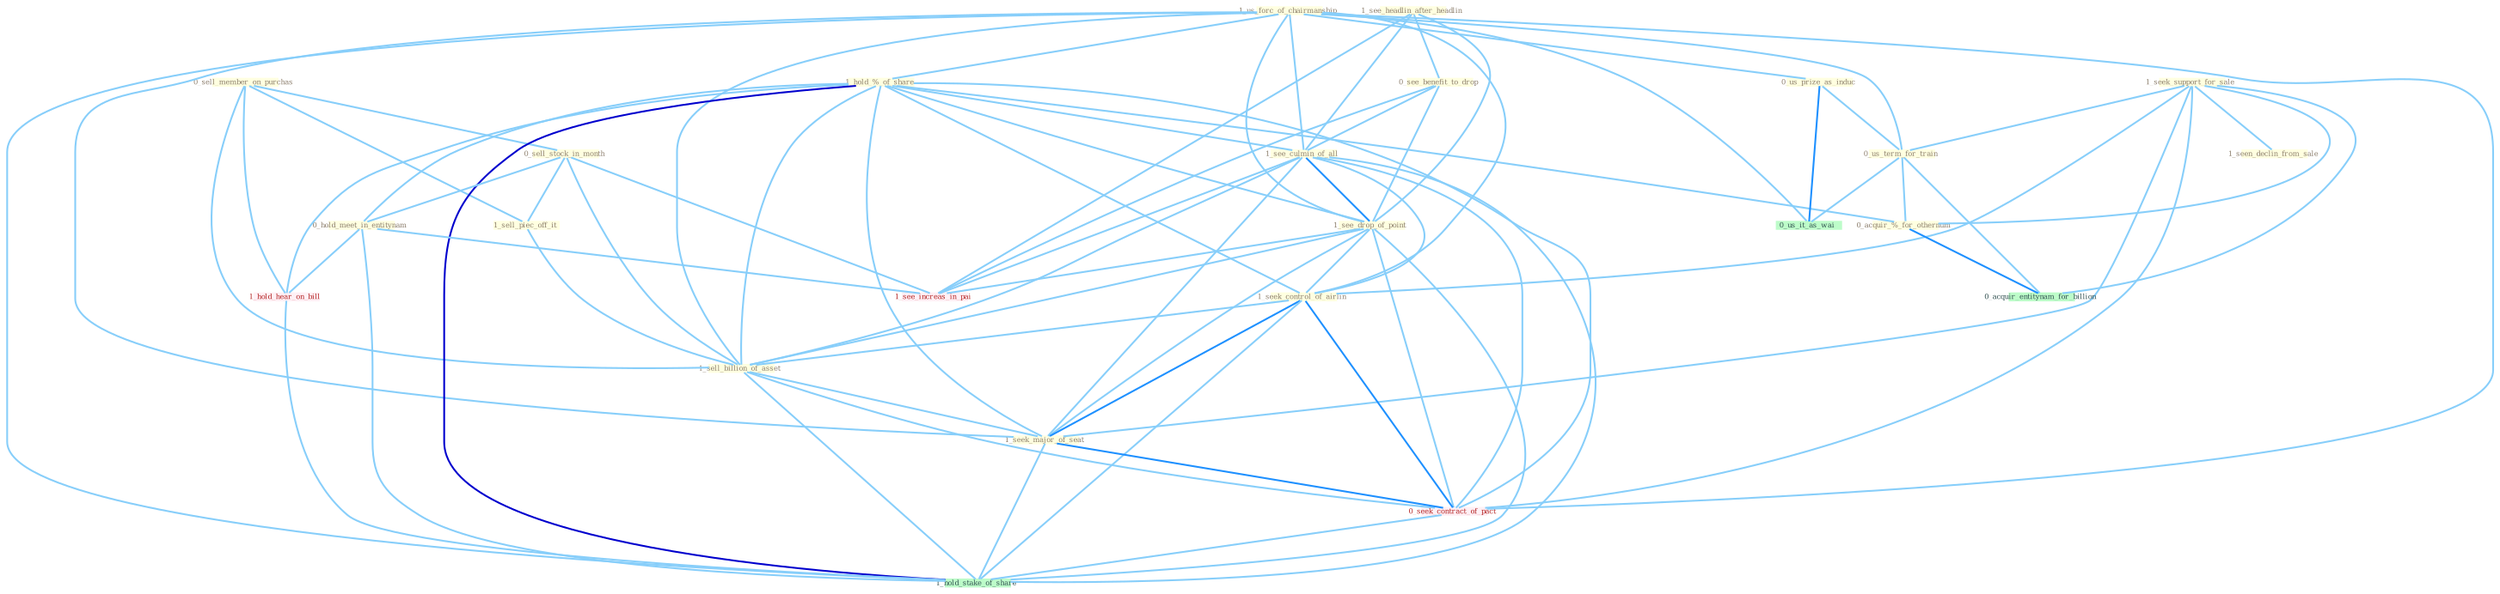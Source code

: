 Graph G{ 
    node
    [shape=polygon,style=filled,width=.5,height=.06,color="#BDFCC9",fixedsize=true,fontsize=4,
    fontcolor="#2f4f4f"];
    {node
    [color="#ffffe0", fontcolor="#8b7d6b"] "0_sell_member_on_purchas " "1_us_forc_of_chairmanship " "1_hold_%_of_share " "1_see_headlin_after_headlin " "0_sell_stock_in_month " "0_us_prize_as_induc " "1_seek_support_for_sale " "0_see_benefit_to_drop " "1_see_culmin_of_all " "1_sell_piec_off_it " "0_us_term_for_train " "1_see_drop_of_point " "0_hold_meet_in_entitynam " "1_seen_declin_from_sale " "1_seek_control_of_airlin " "1_sell_billion_of_asset " "0_acquir_%_for_othernum " "1_seek_major_of_seat "}
{node [color="#fff0f5", fontcolor="#b22222"] "0_seek_contract_of_pact " "1_see_increas_in_pai " "1_hold_hear_on_bill "}
edge [color="#B0E2FF"];

	"0_sell_member_on_purchas " -- "0_sell_stock_in_month " [w="1", color="#87cefa" ];
	"0_sell_member_on_purchas " -- "1_sell_piec_off_it " [w="1", color="#87cefa" ];
	"0_sell_member_on_purchas " -- "1_sell_billion_of_asset " [w="1", color="#87cefa" ];
	"0_sell_member_on_purchas " -- "1_hold_hear_on_bill " [w="1", color="#87cefa" ];
	"1_us_forc_of_chairmanship " -- "1_hold_%_of_share " [w="1", color="#87cefa" ];
	"1_us_forc_of_chairmanship " -- "0_us_prize_as_induc " [w="1", color="#87cefa" ];
	"1_us_forc_of_chairmanship " -- "1_see_culmin_of_all " [w="1", color="#87cefa" ];
	"1_us_forc_of_chairmanship " -- "0_us_term_for_train " [w="1", color="#87cefa" ];
	"1_us_forc_of_chairmanship " -- "1_see_drop_of_point " [w="1", color="#87cefa" ];
	"1_us_forc_of_chairmanship " -- "1_seek_control_of_airlin " [w="1", color="#87cefa" ];
	"1_us_forc_of_chairmanship " -- "1_sell_billion_of_asset " [w="1", color="#87cefa" ];
	"1_us_forc_of_chairmanship " -- "1_seek_major_of_seat " [w="1", color="#87cefa" ];
	"1_us_forc_of_chairmanship " -- "0_seek_contract_of_pact " [w="1", color="#87cefa" ];
	"1_us_forc_of_chairmanship " -- "0_us_it_as_wai " [w="1", color="#87cefa" ];
	"1_us_forc_of_chairmanship " -- "1_hold_stake_of_share " [w="1", color="#87cefa" ];
	"1_hold_%_of_share " -- "1_see_culmin_of_all " [w="1", color="#87cefa" ];
	"1_hold_%_of_share " -- "1_see_drop_of_point " [w="1", color="#87cefa" ];
	"1_hold_%_of_share " -- "0_hold_meet_in_entitynam " [w="1", color="#87cefa" ];
	"1_hold_%_of_share " -- "1_seek_control_of_airlin " [w="1", color="#87cefa" ];
	"1_hold_%_of_share " -- "1_sell_billion_of_asset " [w="1", color="#87cefa" ];
	"1_hold_%_of_share " -- "0_acquir_%_for_othernum " [w="1", color="#87cefa" ];
	"1_hold_%_of_share " -- "1_seek_major_of_seat " [w="1", color="#87cefa" ];
	"1_hold_%_of_share " -- "0_seek_contract_of_pact " [w="1", color="#87cefa" ];
	"1_hold_%_of_share " -- "1_hold_hear_on_bill " [w="1", color="#87cefa" ];
	"1_hold_%_of_share " -- "1_hold_stake_of_share " [w="3", color="#0000cd" , len=0.6];
	"1_see_headlin_after_headlin " -- "0_see_benefit_to_drop " [w="1", color="#87cefa" ];
	"1_see_headlin_after_headlin " -- "1_see_culmin_of_all " [w="1", color="#87cefa" ];
	"1_see_headlin_after_headlin " -- "1_see_drop_of_point " [w="1", color="#87cefa" ];
	"1_see_headlin_after_headlin " -- "1_see_increas_in_pai " [w="1", color="#87cefa" ];
	"0_sell_stock_in_month " -- "1_sell_piec_off_it " [w="1", color="#87cefa" ];
	"0_sell_stock_in_month " -- "0_hold_meet_in_entitynam " [w="1", color="#87cefa" ];
	"0_sell_stock_in_month " -- "1_sell_billion_of_asset " [w="1", color="#87cefa" ];
	"0_sell_stock_in_month " -- "1_see_increas_in_pai " [w="1", color="#87cefa" ];
	"0_us_prize_as_induc " -- "0_us_term_for_train " [w="1", color="#87cefa" ];
	"0_us_prize_as_induc " -- "0_us_it_as_wai " [w="2", color="#1e90ff" , len=0.8];
	"1_seek_support_for_sale " -- "0_us_term_for_train " [w="1", color="#87cefa" ];
	"1_seek_support_for_sale " -- "1_seen_declin_from_sale " [w="1", color="#87cefa" ];
	"1_seek_support_for_sale " -- "1_seek_control_of_airlin " [w="1", color="#87cefa" ];
	"1_seek_support_for_sale " -- "0_acquir_%_for_othernum " [w="1", color="#87cefa" ];
	"1_seek_support_for_sale " -- "1_seek_major_of_seat " [w="1", color="#87cefa" ];
	"1_seek_support_for_sale " -- "0_seek_contract_of_pact " [w="1", color="#87cefa" ];
	"1_seek_support_for_sale " -- "0_acquir_entitynam_for_billion " [w="1", color="#87cefa" ];
	"0_see_benefit_to_drop " -- "1_see_culmin_of_all " [w="1", color="#87cefa" ];
	"0_see_benefit_to_drop " -- "1_see_drop_of_point " [w="1", color="#87cefa" ];
	"0_see_benefit_to_drop " -- "1_see_increas_in_pai " [w="1", color="#87cefa" ];
	"1_see_culmin_of_all " -- "1_see_drop_of_point " [w="2", color="#1e90ff" , len=0.8];
	"1_see_culmin_of_all " -- "1_seek_control_of_airlin " [w="1", color="#87cefa" ];
	"1_see_culmin_of_all " -- "1_sell_billion_of_asset " [w="1", color="#87cefa" ];
	"1_see_culmin_of_all " -- "1_seek_major_of_seat " [w="1", color="#87cefa" ];
	"1_see_culmin_of_all " -- "0_seek_contract_of_pact " [w="1", color="#87cefa" ];
	"1_see_culmin_of_all " -- "1_see_increas_in_pai " [w="1", color="#87cefa" ];
	"1_see_culmin_of_all " -- "1_hold_stake_of_share " [w="1", color="#87cefa" ];
	"1_sell_piec_off_it " -- "1_sell_billion_of_asset " [w="1", color="#87cefa" ];
	"0_us_term_for_train " -- "0_acquir_%_for_othernum " [w="1", color="#87cefa" ];
	"0_us_term_for_train " -- "0_us_it_as_wai " [w="1", color="#87cefa" ];
	"0_us_term_for_train " -- "0_acquir_entitynam_for_billion " [w="1", color="#87cefa" ];
	"1_see_drop_of_point " -- "1_seek_control_of_airlin " [w="1", color="#87cefa" ];
	"1_see_drop_of_point " -- "1_sell_billion_of_asset " [w="1", color="#87cefa" ];
	"1_see_drop_of_point " -- "1_seek_major_of_seat " [w="1", color="#87cefa" ];
	"1_see_drop_of_point " -- "0_seek_contract_of_pact " [w="1", color="#87cefa" ];
	"1_see_drop_of_point " -- "1_see_increas_in_pai " [w="1", color="#87cefa" ];
	"1_see_drop_of_point " -- "1_hold_stake_of_share " [w="1", color="#87cefa" ];
	"0_hold_meet_in_entitynam " -- "1_see_increas_in_pai " [w="1", color="#87cefa" ];
	"0_hold_meet_in_entitynam " -- "1_hold_hear_on_bill " [w="1", color="#87cefa" ];
	"0_hold_meet_in_entitynam " -- "1_hold_stake_of_share " [w="1", color="#87cefa" ];
	"1_seek_control_of_airlin " -- "1_sell_billion_of_asset " [w="1", color="#87cefa" ];
	"1_seek_control_of_airlin " -- "1_seek_major_of_seat " [w="2", color="#1e90ff" , len=0.8];
	"1_seek_control_of_airlin " -- "0_seek_contract_of_pact " [w="2", color="#1e90ff" , len=0.8];
	"1_seek_control_of_airlin " -- "1_hold_stake_of_share " [w="1", color="#87cefa" ];
	"1_sell_billion_of_asset " -- "1_seek_major_of_seat " [w="1", color="#87cefa" ];
	"1_sell_billion_of_asset " -- "0_seek_contract_of_pact " [w="1", color="#87cefa" ];
	"1_sell_billion_of_asset " -- "1_hold_stake_of_share " [w="1", color="#87cefa" ];
	"0_acquir_%_for_othernum " -- "0_acquir_entitynam_for_billion " [w="2", color="#1e90ff" , len=0.8];
	"1_seek_major_of_seat " -- "0_seek_contract_of_pact " [w="2", color="#1e90ff" , len=0.8];
	"1_seek_major_of_seat " -- "1_hold_stake_of_share " [w="1", color="#87cefa" ];
	"0_seek_contract_of_pact " -- "1_hold_stake_of_share " [w="1", color="#87cefa" ];
	"1_hold_hear_on_bill " -- "1_hold_stake_of_share " [w="1", color="#87cefa" ];
}
